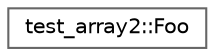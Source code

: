 digraph "类继承关系图"
{
 // LATEX_PDF_SIZE
  bgcolor="transparent";
  edge [fontname=Helvetica,fontsize=10,labelfontname=Helvetica,labelfontsize=10];
  node [fontname=Helvetica,fontsize=10,shape=box,height=0.2,width=0.4];
  rankdir="LR";
  Node0 [id="Node000000",label="test_array2::Foo",height=0.2,width=0.4,color="grey40", fillcolor="white", style="filled",URL="$structtest__array2_1_1_foo.html",tooltip=" "];
}
